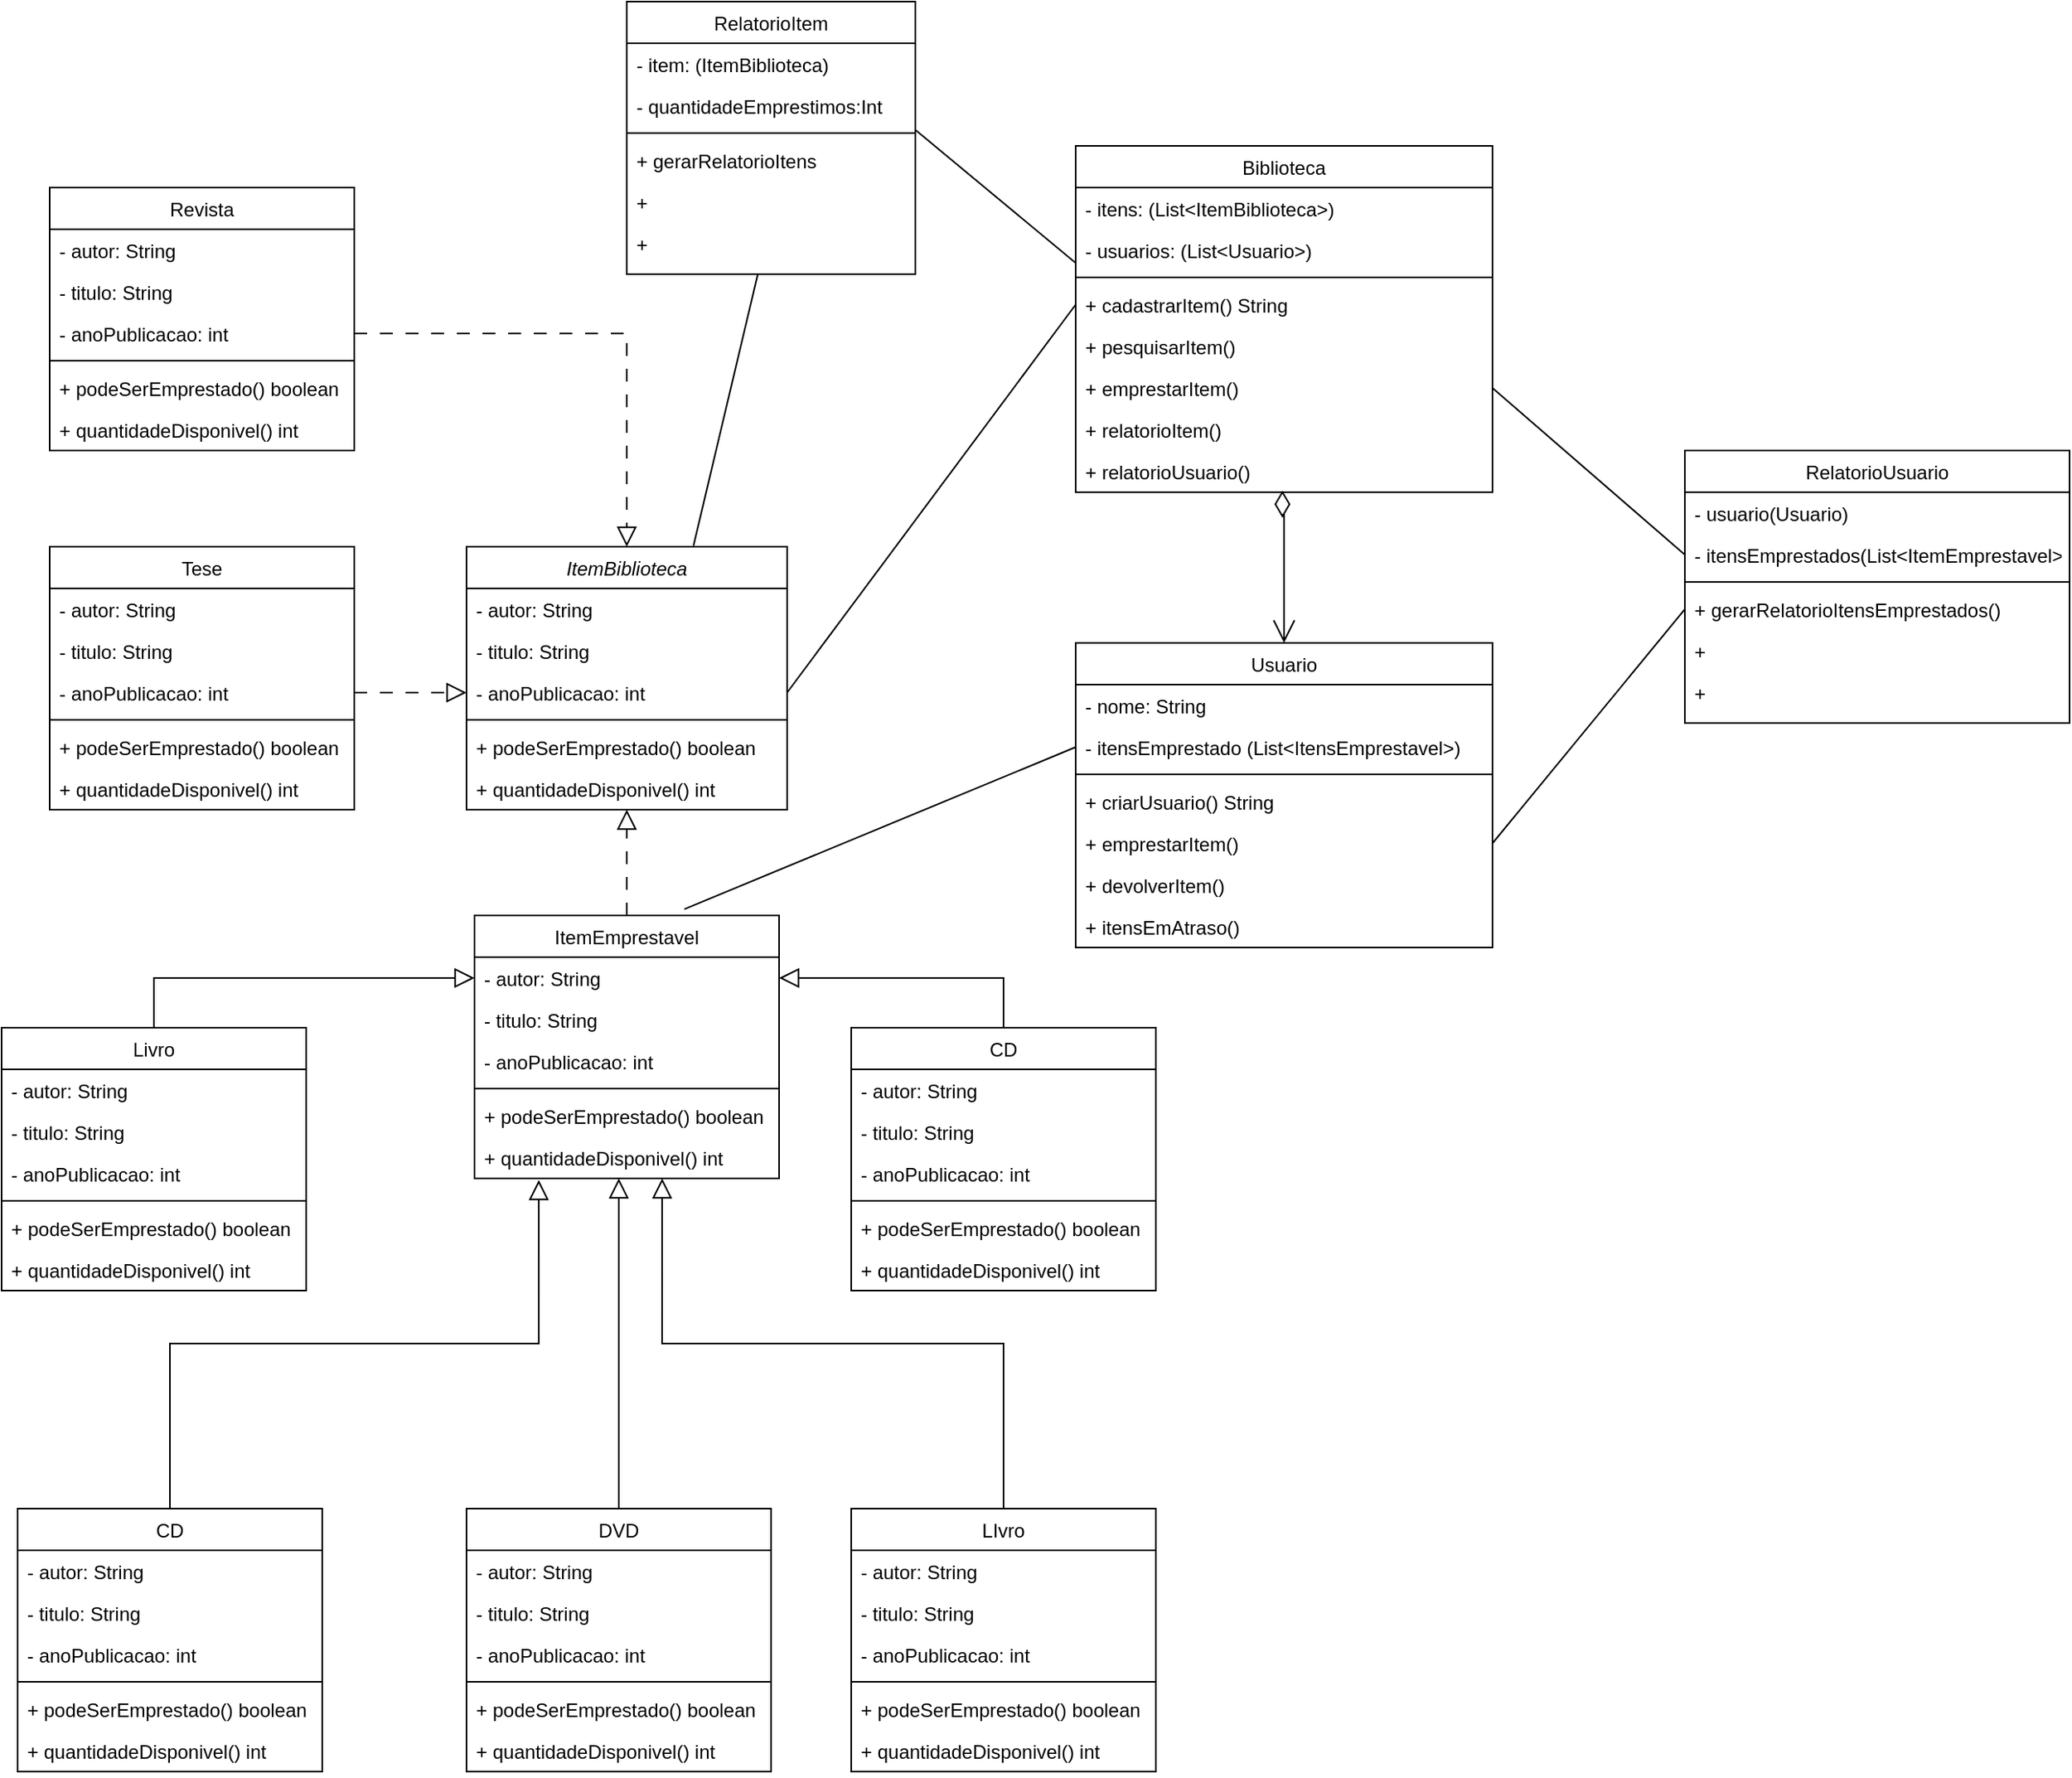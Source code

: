<mxfile version="22.0.4" type="onedrive" pages="2">
  <diagram id="C5RBs43oDa-KdzZeNtuy" name="Page-1">
    <mxGraphModel grid="1" page="1" gridSize="10" guides="1" tooltips="1" connect="1" arrows="1" fold="1" pageScale="1" pageWidth="3300" pageHeight="4681" math="0" shadow="0">
      <root>
        <mxCell id="WIyWlLk6GJQsqaUBKTNV-0" />
        <mxCell id="WIyWlLk6GJQsqaUBKTNV-1" parent="WIyWlLk6GJQsqaUBKTNV-0" />
        <mxCell id="zkfFHV4jXpPFQw0GAbJ--0" value="ItemBiblioteca" style="swimlane;fontStyle=2;align=center;verticalAlign=top;childLayout=stackLayout;horizontal=1;startSize=26;horizontalStack=0;resizeParent=1;resizeLast=0;collapsible=1;marginBottom=0;rounded=0;shadow=0;strokeWidth=1;" vertex="1" parent="WIyWlLk6GJQsqaUBKTNV-1">
          <mxGeometry x="300" y="60" width="200" height="164" as="geometry">
            <mxRectangle x="230" y="140" width="160" height="26" as="alternateBounds" />
          </mxGeometry>
        </mxCell>
        <mxCell id="zkfFHV4jXpPFQw0GAbJ--1" value="- autor: String" style="text;align=left;verticalAlign=top;spacingLeft=4;spacingRight=4;overflow=hidden;rotatable=0;points=[[0,0.5],[1,0.5]];portConstraint=eastwest;" vertex="1" parent="zkfFHV4jXpPFQw0GAbJ--0">
          <mxGeometry y="26" width="200" height="26" as="geometry" />
        </mxCell>
        <mxCell id="zkfFHV4jXpPFQw0GAbJ--2" value="- titulo: String" style="text;align=left;verticalAlign=top;spacingLeft=4;spacingRight=4;overflow=hidden;rotatable=0;points=[[0,0.5],[1,0.5]];portConstraint=eastwest;rounded=0;shadow=0;html=0;" vertex="1" parent="zkfFHV4jXpPFQw0GAbJ--0">
          <mxGeometry y="52" width="200" height="26" as="geometry" />
        </mxCell>
        <mxCell id="zkfFHV4jXpPFQw0GAbJ--3" value="- anoPublicacao: int" style="text;align=left;verticalAlign=top;spacingLeft=4;spacingRight=4;overflow=hidden;rotatable=0;points=[[0,0.5],[1,0.5]];portConstraint=eastwest;rounded=0;shadow=0;html=0;" vertex="1" parent="zkfFHV4jXpPFQw0GAbJ--0">
          <mxGeometry y="78" width="200" height="26" as="geometry" />
        </mxCell>
        <mxCell id="zkfFHV4jXpPFQw0GAbJ--4" value="" style="line;html=1;strokeWidth=1;align=left;verticalAlign=middle;spacingTop=-1;spacingLeft=3;spacingRight=3;rotatable=0;labelPosition=right;points=[];portConstraint=eastwest;" vertex="1" parent="zkfFHV4jXpPFQw0GAbJ--0">
          <mxGeometry y="104" width="200" height="8" as="geometry" />
        </mxCell>
        <mxCell id="zkfFHV4jXpPFQw0GAbJ--5" value="+ podeSerEmprestado() boolean" style="text;align=left;verticalAlign=top;spacingLeft=4;spacingRight=4;overflow=hidden;rotatable=0;points=[[0,0.5],[1,0.5]];portConstraint=eastwest;" vertex="1" parent="zkfFHV4jXpPFQw0GAbJ--0">
          <mxGeometry y="112" width="200" height="26" as="geometry" />
        </mxCell>
        <mxCell id="1IF1nk9_OGsFDh_0RGcX-3" value="+ quantidadeDisponivel() int" style="text;align=left;verticalAlign=top;spacingLeft=4;spacingRight=4;overflow=hidden;rotatable=0;points=[[0,0.5],[1,0.5]];portConstraint=eastwest;" vertex="1" parent="zkfFHV4jXpPFQw0GAbJ--0">
          <mxGeometry y="138" width="200" height="26" as="geometry" />
        </mxCell>
        <mxCell id="zkfFHV4jXpPFQw0GAbJ--12" value="" style="endArrow=block;endSize=10;endFill=0;shadow=0;strokeWidth=1;rounded=0;edgeStyle=orthogonalEdgeStyle;elbow=vertical;exitX=0.5;exitY=0;exitDx=0;exitDy=0;dashed=1;dashPattern=8 8;" edge="1" parent="WIyWlLk6GJQsqaUBKTNV-1" source="1IF1nk9_OGsFDh_0RGcX-4" target="zkfFHV4jXpPFQw0GAbJ--0">
          <mxGeometry width="160" relative="1" as="geometry">
            <mxPoint x="200" y="360" as="sourcePoint" />
            <mxPoint x="200" y="203" as="targetPoint" />
          </mxGeometry>
        </mxCell>
        <mxCell id="1IF1nk9_OGsFDh_0RGcX-4" value="ItemEmprestavel" style="swimlane;fontStyle=0;align=center;verticalAlign=top;childLayout=stackLayout;horizontal=1;startSize=26;horizontalStack=0;resizeParent=1;resizeLast=0;collapsible=1;marginBottom=0;rounded=0;shadow=0;strokeWidth=1;" vertex="1" parent="WIyWlLk6GJQsqaUBKTNV-1">
          <mxGeometry x="305" y="290" width="190" height="164" as="geometry">
            <mxRectangle x="230" y="140" width="160" height="26" as="alternateBounds" />
          </mxGeometry>
        </mxCell>
        <mxCell id="1IF1nk9_OGsFDh_0RGcX-5" value="- autor: String" style="text;align=left;verticalAlign=top;spacingLeft=4;spacingRight=4;overflow=hidden;rotatable=0;points=[[0,0.5],[1,0.5]];portConstraint=eastwest;" vertex="1" parent="1IF1nk9_OGsFDh_0RGcX-4">
          <mxGeometry y="26" width="190" height="26" as="geometry" />
        </mxCell>
        <mxCell id="1IF1nk9_OGsFDh_0RGcX-6" value="- titulo: String" style="text;align=left;verticalAlign=top;spacingLeft=4;spacingRight=4;overflow=hidden;rotatable=0;points=[[0,0.5],[1,0.5]];portConstraint=eastwest;rounded=0;shadow=0;html=0;" vertex="1" parent="1IF1nk9_OGsFDh_0RGcX-4">
          <mxGeometry y="52" width="190" height="26" as="geometry" />
        </mxCell>
        <mxCell id="1IF1nk9_OGsFDh_0RGcX-7" value="- anoPublicacao: int" style="text;align=left;verticalAlign=top;spacingLeft=4;spacingRight=4;overflow=hidden;rotatable=0;points=[[0,0.5],[1,0.5]];portConstraint=eastwest;rounded=0;shadow=0;html=0;" vertex="1" parent="1IF1nk9_OGsFDh_0RGcX-4">
          <mxGeometry y="78" width="190" height="26" as="geometry" />
        </mxCell>
        <mxCell id="1IF1nk9_OGsFDh_0RGcX-8" value="" style="line;html=1;strokeWidth=1;align=left;verticalAlign=middle;spacingTop=-1;spacingLeft=3;spacingRight=3;rotatable=0;labelPosition=right;points=[];portConstraint=eastwest;" vertex="1" parent="1IF1nk9_OGsFDh_0RGcX-4">
          <mxGeometry y="104" width="190" height="8" as="geometry" />
        </mxCell>
        <mxCell id="1IF1nk9_OGsFDh_0RGcX-9" value="+ podeSerEmprestado() boolean" style="text;align=left;verticalAlign=top;spacingLeft=4;spacingRight=4;overflow=hidden;rotatable=0;points=[[0,0.5],[1,0.5]];portConstraint=eastwest;" vertex="1" parent="1IF1nk9_OGsFDh_0RGcX-4">
          <mxGeometry y="112" width="190" height="26" as="geometry" />
        </mxCell>
        <mxCell id="1IF1nk9_OGsFDh_0RGcX-10" value="+ quantidadeDisponivel() int" style="text;align=left;verticalAlign=top;spacingLeft=4;spacingRight=4;overflow=hidden;rotatable=0;points=[[0,0.5],[1,0.5]];portConstraint=eastwest;" vertex="1" parent="1IF1nk9_OGsFDh_0RGcX-4">
          <mxGeometry y="138" width="190" height="26" as="geometry" />
        </mxCell>
        <mxCell id="1IF1nk9_OGsFDh_0RGcX-18" value="Revista" style="swimlane;fontStyle=0;align=center;verticalAlign=top;childLayout=stackLayout;horizontal=1;startSize=26;horizontalStack=0;resizeParent=1;resizeLast=0;collapsible=1;marginBottom=0;rounded=0;shadow=0;strokeWidth=1;" vertex="1" parent="WIyWlLk6GJQsqaUBKTNV-1">
          <mxGeometry x="40" y="-164" width="190" height="164" as="geometry">
            <mxRectangle x="230" y="140" width="160" height="26" as="alternateBounds" />
          </mxGeometry>
        </mxCell>
        <mxCell id="1IF1nk9_OGsFDh_0RGcX-19" value="- autor: String" style="text;align=left;verticalAlign=top;spacingLeft=4;spacingRight=4;overflow=hidden;rotatable=0;points=[[0,0.5],[1,0.5]];portConstraint=eastwest;" vertex="1" parent="1IF1nk9_OGsFDh_0RGcX-18">
          <mxGeometry y="26" width="190" height="26" as="geometry" />
        </mxCell>
        <mxCell id="1IF1nk9_OGsFDh_0RGcX-20" value="- titulo: String" style="text;align=left;verticalAlign=top;spacingLeft=4;spacingRight=4;overflow=hidden;rotatable=0;points=[[0,0.5],[1,0.5]];portConstraint=eastwest;rounded=0;shadow=0;html=0;" vertex="1" parent="1IF1nk9_OGsFDh_0RGcX-18">
          <mxGeometry y="52" width="190" height="26" as="geometry" />
        </mxCell>
        <mxCell id="1IF1nk9_OGsFDh_0RGcX-21" value="- anoPublicacao: int" style="text;align=left;verticalAlign=top;spacingLeft=4;spacingRight=4;overflow=hidden;rotatable=0;points=[[0,0.5],[1,0.5]];portConstraint=eastwest;rounded=0;shadow=0;html=0;" vertex="1" parent="1IF1nk9_OGsFDh_0RGcX-18">
          <mxGeometry y="78" width="190" height="26" as="geometry" />
        </mxCell>
        <mxCell id="1IF1nk9_OGsFDh_0RGcX-22" value="" style="line;html=1;strokeWidth=1;align=left;verticalAlign=middle;spacingTop=-1;spacingLeft=3;spacingRight=3;rotatable=0;labelPosition=right;points=[];portConstraint=eastwest;" vertex="1" parent="1IF1nk9_OGsFDh_0RGcX-18">
          <mxGeometry y="104" width="190" height="8" as="geometry" />
        </mxCell>
        <mxCell id="1IF1nk9_OGsFDh_0RGcX-23" value="+ podeSerEmprestado() boolean" style="text;align=left;verticalAlign=top;spacingLeft=4;spacingRight=4;overflow=hidden;rotatable=0;points=[[0,0.5],[1,0.5]];portConstraint=eastwest;" vertex="1" parent="1IF1nk9_OGsFDh_0RGcX-18">
          <mxGeometry y="112" width="190" height="26" as="geometry" />
        </mxCell>
        <mxCell id="1IF1nk9_OGsFDh_0RGcX-24" value="+ quantidadeDisponivel() int" style="text;align=left;verticalAlign=top;spacingLeft=4;spacingRight=4;overflow=hidden;rotatable=0;points=[[0,0.5],[1,0.5]];portConstraint=eastwest;" vertex="1" parent="1IF1nk9_OGsFDh_0RGcX-18">
          <mxGeometry y="138" width="190" height="26" as="geometry" />
        </mxCell>
        <mxCell id="1IF1nk9_OGsFDh_0RGcX-62" style="edgeStyle=orthogonalEdgeStyle;rounded=0;orthogonalLoop=1;jettySize=auto;html=1;exitX=0.5;exitY=0;exitDx=0;exitDy=0;entryX=0;entryY=0.5;entryDx=0;entryDy=0;endArrow=block;endFill=0;endSize=10;" edge="1" parent="WIyWlLk6GJQsqaUBKTNV-1" source="1IF1nk9_OGsFDh_0RGcX-25" target="1IF1nk9_OGsFDh_0RGcX-5">
          <mxGeometry relative="1" as="geometry" />
        </mxCell>
        <mxCell id="1IF1nk9_OGsFDh_0RGcX-25" value="Livro" style="swimlane;fontStyle=0;align=center;verticalAlign=top;childLayout=stackLayout;horizontal=1;startSize=26;horizontalStack=0;resizeParent=1;resizeLast=0;collapsible=1;marginBottom=0;rounded=0;shadow=0;strokeWidth=1;" vertex="1" parent="WIyWlLk6GJQsqaUBKTNV-1">
          <mxGeometry x="10" y="360" width="190" height="164" as="geometry">
            <mxRectangle x="230" y="140" width="160" height="26" as="alternateBounds" />
          </mxGeometry>
        </mxCell>
        <mxCell id="1IF1nk9_OGsFDh_0RGcX-26" value="- autor: String" style="text;align=left;verticalAlign=top;spacingLeft=4;spacingRight=4;overflow=hidden;rotatable=0;points=[[0,0.5],[1,0.5]];portConstraint=eastwest;" vertex="1" parent="1IF1nk9_OGsFDh_0RGcX-25">
          <mxGeometry y="26" width="190" height="26" as="geometry" />
        </mxCell>
        <mxCell id="1IF1nk9_OGsFDh_0RGcX-27" value="- titulo: String" style="text;align=left;verticalAlign=top;spacingLeft=4;spacingRight=4;overflow=hidden;rotatable=0;points=[[0,0.5],[1,0.5]];portConstraint=eastwest;rounded=0;shadow=0;html=0;" vertex="1" parent="1IF1nk9_OGsFDh_0RGcX-25">
          <mxGeometry y="52" width="190" height="26" as="geometry" />
        </mxCell>
        <mxCell id="1IF1nk9_OGsFDh_0RGcX-28" value="- anoPublicacao: int" style="text;align=left;verticalAlign=top;spacingLeft=4;spacingRight=4;overflow=hidden;rotatable=0;points=[[0,0.5],[1,0.5]];portConstraint=eastwest;rounded=0;shadow=0;html=0;" vertex="1" parent="1IF1nk9_OGsFDh_0RGcX-25">
          <mxGeometry y="78" width="190" height="26" as="geometry" />
        </mxCell>
        <mxCell id="1IF1nk9_OGsFDh_0RGcX-29" value="" style="line;html=1;strokeWidth=1;align=left;verticalAlign=middle;spacingTop=-1;spacingLeft=3;spacingRight=3;rotatable=0;labelPosition=right;points=[];portConstraint=eastwest;" vertex="1" parent="1IF1nk9_OGsFDh_0RGcX-25">
          <mxGeometry y="104" width="190" height="8" as="geometry" />
        </mxCell>
        <mxCell id="1IF1nk9_OGsFDh_0RGcX-30" value="+ podeSerEmprestado() boolean" style="text;align=left;verticalAlign=top;spacingLeft=4;spacingRight=4;overflow=hidden;rotatable=0;points=[[0,0.5],[1,0.5]];portConstraint=eastwest;" vertex="1" parent="1IF1nk9_OGsFDh_0RGcX-25">
          <mxGeometry y="112" width="190" height="26" as="geometry" />
        </mxCell>
        <mxCell id="1IF1nk9_OGsFDh_0RGcX-31" value="+ quantidadeDisponivel() int" style="text;align=left;verticalAlign=top;spacingLeft=4;spacingRight=4;overflow=hidden;rotatable=0;points=[[0,0.5],[1,0.5]];portConstraint=eastwest;" vertex="1" parent="1IF1nk9_OGsFDh_0RGcX-25">
          <mxGeometry y="138" width="190" height="26" as="geometry" />
        </mxCell>
        <mxCell id="1IF1nk9_OGsFDh_0RGcX-63" style="edgeStyle=orthogonalEdgeStyle;rounded=0;orthogonalLoop=1;jettySize=auto;html=1;exitX=0.5;exitY=0;exitDx=0;exitDy=0;entryX=0.211;entryY=1.038;entryDx=0;entryDy=0;endSize=10;endArrow=block;endFill=0;entryPerimeter=0;" edge="1" parent="WIyWlLk6GJQsqaUBKTNV-1" source="1IF1nk9_OGsFDh_0RGcX-33" target="1IF1nk9_OGsFDh_0RGcX-10">
          <mxGeometry relative="1" as="geometry" />
        </mxCell>
        <mxCell id="1IF1nk9_OGsFDh_0RGcX-33" value="CD" style="swimlane;fontStyle=0;align=center;verticalAlign=top;childLayout=stackLayout;horizontal=1;startSize=26;horizontalStack=0;resizeParent=1;resizeLast=0;collapsible=1;marginBottom=0;rounded=0;shadow=0;strokeWidth=1;" vertex="1" parent="WIyWlLk6GJQsqaUBKTNV-1">
          <mxGeometry x="20" y="660" width="190" height="164" as="geometry">
            <mxRectangle x="230" y="140" width="160" height="26" as="alternateBounds" />
          </mxGeometry>
        </mxCell>
        <mxCell id="1IF1nk9_OGsFDh_0RGcX-34" value="- autor: String" style="text;align=left;verticalAlign=top;spacingLeft=4;spacingRight=4;overflow=hidden;rotatable=0;points=[[0,0.5],[1,0.5]];portConstraint=eastwest;" vertex="1" parent="1IF1nk9_OGsFDh_0RGcX-33">
          <mxGeometry y="26" width="190" height="26" as="geometry" />
        </mxCell>
        <mxCell id="1IF1nk9_OGsFDh_0RGcX-35" value="- titulo: String" style="text;align=left;verticalAlign=top;spacingLeft=4;spacingRight=4;overflow=hidden;rotatable=0;points=[[0,0.5],[1,0.5]];portConstraint=eastwest;rounded=0;shadow=0;html=0;" vertex="1" parent="1IF1nk9_OGsFDh_0RGcX-33">
          <mxGeometry y="52" width="190" height="26" as="geometry" />
        </mxCell>
        <mxCell id="1IF1nk9_OGsFDh_0RGcX-36" value="- anoPublicacao: int" style="text;align=left;verticalAlign=top;spacingLeft=4;spacingRight=4;overflow=hidden;rotatable=0;points=[[0,0.5],[1,0.5]];portConstraint=eastwest;rounded=0;shadow=0;html=0;" vertex="1" parent="1IF1nk9_OGsFDh_0RGcX-33">
          <mxGeometry y="78" width="190" height="26" as="geometry" />
        </mxCell>
        <mxCell id="1IF1nk9_OGsFDh_0RGcX-37" value="" style="line;html=1;strokeWidth=1;align=left;verticalAlign=middle;spacingTop=-1;spacingLeft=3;spacingRight=3;rotatable=0;labelPosition=right;points=[];portConstraint=eastwest;" vertex="1" parent="1IF1nk9_OGsFDh_0RGcX-33">
          <mxGeometry y="104" width="190" height="8" as="geometry" />
        </mxCell>
        <mxCell id="1IF1nk9_OGsFDh_0RGcX-38" value="+ podeSerEmprestado() boolean" style="text;align=left;verticalAlign=top;spacingLeft=4;spacingRight=4;overflow=hidden;rotatable=0;points=[[0,0.5],[1,0.5]];portConstraint=eastwest;" vertex="1" parent="1IF1nk9_OGsFDh_0RGcX-33">
          <mxGeometry y="112" width="190" height="26" as="geometry" />
        </mxCell>
        <mxCell id="1IF1nk9_OGsFDh_0RGcX-39" value="+ quantidadeDisponivel() int" style="text;align=left;verticalAlign=top;spacingLeft=4;spacingRight=4;overflow=hidden;rotatable=0;points=[[0,0.5],[1,0.5]];portConstraint=eastwest;" vertex="1" parent="1IF1nk9_OGsFDh_0RGcX-33">
          <mxGeometry y="138" width="190" height="26" as="geometry" />
        </mxCell>
        <mxCell id="1IF1nk9_OGsFDh_0RGcX-42" value="DVD" style="swimlane;fontStyle=0;align=center;verticalAlign=top;childLayout=stackLayout;horizontal=1;startSize=26;horizontalStack=0;resizeParent=1;resizeLast=0;collapsible=1;marginBottom=0;rounded=0;shadow=0;strokeWidth=1;" vertex="1" parent="WIyWlLk6GJQsqaUBKTNV-1">
          <mxGeometry x="300" y="660" width="190" height="164" as="geometry">
            <mxRectangle x="230" y="140" width="160" height="26" as="alternateBounds" />
          </mxGeometry>
        </mxCell>
        <mxCell id="1IF1nk9_OGsFDh_0RGcX-43" value="- autor: String" style="text;align=left;verticalAlign=top;spacingLeft=4;spacingRight=4;overflow=hidden;rotatable=0;points=[[0,0.5],[1,0.5]];portConstraint=eastwest;" vertex="1" parent="1IF1nk9_OGsFDh_0RGcX-42">
          <mxGeometry y="26" width="190" height="26" as="geometry" />
        </mxCell>
        <mxCell id="1IF1nk9_OGsFDh_0RGcX-44" value="- titulo: String" style="text;align=left;verticalAlign=top;spacingLeft=4;spacingRight=4;overflow=hidden;rotatable=0;points=[[0,0.5],[1,0.5]];portConstraint=eastwest;rounded=0;shadow=0;html=0;" vertex="1" parent="1IF1nk9_OGsFDh_0RGcX-42">
          <mxGeometry y="52" width="190" height="26" as="geometry" />
        </mxCell>
        <mxCell id="1IF1nk9_OGsFDh_0RGcX-45" value="- anoPublicacao: int" style="text;align=left;verticalAlign=top;spacingLeft=4;spacingRight=4;overflow=hidden;rotatable=0;points=[[0,0.5],[1,0.5]];portConstraint=eastwest;rounded=0;shadow=0;html=0;" vertex="1" parent="1IF1nk9_OGsFDh_0RGcX-42">
          <mxGeometry y="78" width="190" height="26" as="geometry" />
        </mxCell>
        <mxCell id="1IF1nk9_OGsFDh_0RGcX-46" value="" style="line;html=1;strokeWidth=1;align=left;verticalAlign=middle;spacingTop=-1;spacingLeft=3;spacingRight=3;rotatable=0;labelPosition=right;points=[];portConstraint=eastwest;" vertex="1" parent="1IF1nk9_OGsFDh_0RGcX-42">
          <mxGeometry y="104" width="190" height="8" as="geometry" />
        </mxCell>
        <mxCell id="1IF1nk9_OGsFDh_0RGcX-47" value="+ podeSerEmprestado() boolean" style="text;align=left;verticalAlign=top;spacingLeft=4;spacingRight=4;overflow=hidden;rotatable=0;points=[[0,0.5],[1,0.5]];portConstraint=eastwest;" vertex="1" parent="1IF1nk9_OGsFDh_0RGcX-42">
          <mxGeometry y="112" width="190" height="26" as="geometry" />
        </mxCell>
        <mxCell id="1IF1nk9_OGsFDh_0RGcX-48" value="+ quantidadeDisponivel() int" style="text;align=left;verticalAlign=top;spacingLeft=4;spacingRight=4;overflow=hidden;rotatable=0;points=[[0,0.5],[1,0.5]];portConstraint=eastwest;" vertex="1" parent="1IF1nk9_OGsFDh_0RGcX-42">
          <mxGeometry y="138" width="190" height="26" as="geometry" />
        </mxCell>
        <mxCell id="1IF1nk9_OGsFDh_0RGcX-79" style="edgeStyle=orthogonalEdgeStyle;rounded=0;orthogonalLoop=1;jettySize=auto;html=1;exitX=0.5;exitY=0;exitDx=0;exitDy=0;entryX=1;entryY=0.5;entryDx=0;entryDy=0;endSize=10;endArrow=block;endFill=0;" edge="1" parent="WIyWlLk6GJQsqaUBKTNV-1" source="1IF1nk9_OGsFDh_0RGcX-65" target="1IF1nk9_OGsFDh_0RGcX-5">
          <mxGeometry relative="1" as="geometry" />
        </mxCell>
        <mxCell id="1IF1nk9_OGsFDh_0RGcX-65" value="CD" style="swimlane;fontStyle=0;align=center;verticalAlign=top;childLayout=stackLayout;horizontal=1;startSize=26;horizontalStack=0;resizeParent=1;resizeLast=0;collapsible=1;marginBottom=0;rounded=0;shadow=0;strokeWidth=1;" vertex="1" parent="WIyWlLk6GJQsqaUBKTNV-1">
          <mxGeometry x="540" y="360" width="190" height="164" as="geometry">
            <mxRectangle x="230" y="140" width="160" height="26" as="alternateBounds" />
          </mxGeometry>
        </mxCell>
        <mxCell id="1IF1nk9_OGsFDh_0RGcX-66" value="- autor: String" style="text;align=left;verticalAlign=top;spacingLeft=4;spacingRight=4;overflow=hidden;rotatable=0;points=[[0,0.5],[1,0.5]];portConstraint=eastwest;" vertex="1" parent="1IF1nk9_OGsFDh_0RGcX-65">
          <mxGeometry y="26" width="190" height="26" as="geometry" />
        </mxCell>
        <mxCell id="1IF1nk9_OGsFDh_0RGcX-67" value="- titulo: String" style="text;align=left;verticalAlign=top;spacingLeft=4;spacingRight=4;overflow=hidden;rotatable=0;points=[[0,0.5],[1,0.5]];portConstraint=eastwest;rounded=0;shadow=0;html=0;" vertex="1" parent="1IF1nk9_OGsFDh_0RGcX-65">
          <mxGeometry y="52" width="190" height="26" as="geometry" />
        </mxCell>
        <mxCell id="1IF1nk9_OGsFDh_0RGcX-68" value="- anoPublicacao: int" style="text;align=left;verticalAlign=top;spacingLeft=4;spacingRight=4;overflow=hidden;rotatable=0;points=[[0,0.5],[1,0.5]];portConstraint=eastwest;rounded=0;shadow=0;html=0;" vertex="1" parent="1IF1nk9_OGsFDh_0RGcX-65">
          <mxGeometry y="78" width="190" height="26" as="geometry" />
        </mxCell>
        <mxCell id="1IF1nk9_OGsFDh_0RGcX-69" value="" style="line;html=1;strokeWidth=1;align=left;verticalAlign=middle;spacingTop=-1;spacingLeft=3;spacingRight=3;rotatable=0;labelPosition=right;points=[];portConstraint=eastwest;" vertex="1" parent="1IF1nk9_OGsFDh_0RGcX-65">
          <mxGeometry y="104" width="190" height="8" as="geometry" />
        </mxCell>
        <mxCell id="1IF1nk9_OGsFDh_0RGcX-70" value="+ podeSerEmprestado() boolean" style="text;align=left;verticalAlign=top;spacingLeft=4;spacingRight=4;overflow=hidden;rotatable=0;points=[[0,0.5],[1,0.5]];portConstraint=eastwest;" vertex="1" parent="1IF1nk9_OGsFDh_0RGcX-65">
          <mxGeometry y="112" width="190" height="26" as="geometry" />
        </mxCell>
        <mxCell id="1IF1nk9_OGsFDh_0RGcX-71" value="+ quantidadeDisponivel() int" style="text;align=left;verticalAlign=top;spacingLeft=4;spacingRight=4;overflow=hidden;rotatable=0;points=[[0,0.5],[1,0.5]];portConstraint=eastwest;" vertex="1" parent="1IF1nk9_OGsFDh_0RGcX-65">
          <mxGeometry y="138" width="190" height="26" as="geometry" />
        </mxCell>
        <mxCell id="1IF1nk9_OGsFDh_0RGcX-72" value="LIvro" style="swimlane;fontStyle=0;align=center;verticalAlign=top;childLayout=stackLayout;horizontal=1;startSize=26;horizontalStack=0;resizeParent=1;resizeLast=0;collapsible=1;marginBottom=0;rounded=0;shadow=0;strokeWidth=1;" vertex="1" parent="WIyWlLk6GJQsqaUBKTNV-1">
          <mxGeometry x="540" y="660" width="190" height="164" as="geometry">
            <mxRectangle x="230" y="140" width="160" height="26" as="alternateBounds" />
          </mxGeometry>
        </mxCell>
        <mxCell id="1IF1nk9_OGsFDh_0RGcX-73" value="- autor: String" style="text;align=left;verticalAlign=top;spacingLeft=4;spacingRight=4;overflow=hidden;rotatable=0;points=[[0,0.5],[1,0.5]];portConstraint=eastwest;" vertex="1" parent="1IF1nk9_OGsFDh_0RGcX-72">
          <mxGeometry y="26" width="190" height="26" as="geometry" />
        </mxCell>
        <mxCell id="1IF1nk9_OGsFDh_0RGcX-74" value="- titulo: String" style="text;align=left;verticalAlign=top;spacingLeft=4;spacingRight=4;overflow=hidden;rotatable=0;points=[[0,0.5],[1,0.5]];portConstraint=eastwest;rounded=0;shadow=0;html=0;" vertex="1" parent="1IF1nk9_OGsFDh_0RGcX-72">
          <mxGeometry y="52" width="190" height="26" as="geometry" />
        </mxCell>
        <mxCell id="1IF1nk9_OGsFDh_0RGcX-75" value="- anoPublicacao: int" style="text;align=left;verticalAlign=top;spacingLeft=4;spacingRight=4;overflow=hidden;rotatable=0;points=[[0,0.5],[1,0.5]];portConstraint=eastwest;rounded=0;shadow=0;html=0;" vertex="1" parent="1IF1nk9_OGsFDh_0RGcX-72">
          <mxGeometry y="78" width="190" height="26" as="geometry" />
        </mxCell>
        <mxCell id="1IF1nk9_OGsFDh_0RGcX-76" value="" style="line;html=1;strokeWidth=1;align=left;verticalAlign=middle;spacingTop=-1;spacingLeft=3;spacingRight=3;rotatable=0;labelPosition=right;points=[];portConstraint=eastwest;" vertex="1" parent="1IF1nk9_OGsFDh_0RGcX-72">
          <mxGeometry y="104" width="190" height="8" as="geometry" />
        </mxCell>
        <mxCell id="1IF1nk9_OGsFDh_0RGcX-77" value="+ podeSerEmprestado() boolean" style="text;align=left;verticalAlign=top;spacingLeft=4;spacingRight=4;overflow=hidden;rotatable=0;points=[[0,0.5],[1,0.5]];portConstraint=eastwest;" vertex="1" parent="1IF1nk9_OGsFDh_0RGcX-72">
          <mxGeometry y="112" width="190" height="26" as="geometry" />
        </mxCell>
        <mxCell id="1IF1nk9_OGsFDh_0RGcX-78" value="+ quantidadeDisponivel() int" style="text;align=left;verticalAlign=top;spacingLeft=4;spacingRight=4;overflow=hidden;rotatable=0;points=[[0,0.5],[1,0.5]];portConstraint=eastwest;" vertex="1" parent="1IF1nk9_OGsFDh_0RGcX-72">
          <mxGeometry y="138" width="190" height="26" as="geometry" />
        </mxCell>
        <mxCell id="1IF1nk9_OGsFDh_0RGcX-81" style="edgeStyle=elbowEdgeStyle;rounded=0;orthogonalLoop=1;jettySize=auto;html=1;exitX=0.5;exitY=0;exitDx=0;exitDy=0;endArrow=block;endFill=0;endSize=10;" edge="1" parent="WIyWlLk6GJQsqaUBKTNV-1" source="1IF1nk9_OGsFDh_0RGcX-42" target="1IF1nk9_OGsFDh_0RGcX-10">
          <mxGeometry relative="1" as="geometry" />
        </mxCell>
        <mxCell id="1IF1nk9_OGsFDh_0RGcX-82" style="edgeStyle=orthogonalEdgeStyle;rounded=0;orthogonalLoop=1;jettySize=auto;html=1;exitX=0.5;exitY=0;exitDx=0;exitDy=0;entryX=0.616;entryY=1;entryDx=0;entryDy=0;entryPerimeter=0;endArrow=block;endFill=0;endSize=10;" edge="1" parent="WIyWlLk6GJQsqaUBKTNV-1" source="1IF1nk9_OGsFDh_0RGcX-72" target="1IF1nk9_OGsFDh_0RGcX-10">
          <mxGeometry relative="1" as="geometry" />
        </mxCell>
        <mxCell id="Pvxu8K5vFIdPVDicYRlK-0" value="Tese" style="swimlane;fontStyle=0;align=center;verticalAlign=top;childLayout=stackLayout;horizontal=1;startSize=26;horizontalStack=0;resizeParent=1;resizeLast=0;collapsible=1;marginBottom=0;rounded=0;shadow=0;strokeWidth=1;" vertex="1" parent="WIyWlLk6GJQsqaUBKTNV-1">
          <mxGeometry x="40" y="60" width="190" height="164" as="geometry">
            <mxRectangle x="230" y="140" width="160" height="26" as="alternateBounds" />
          </mxGeometry>
        </mxCell>
        <mxCell id="Pvxu8K5vFIdPVDicYRlK-1" value="- autor: String" style="text;align=left;verticalAlign=top;spacingLeft=4;spacingRight=4;overflow=hidden;rotatable=0;points=[[0,0.5],[1,0.5]];portConstraint=eastwest;" vertex="1" parent="Pvxu8K5vFIdPVDicYRlK-0">
          <mxGeometry y="26" width="190" height="26" as="geometry" />
        </mxCell>
        <mxCell id="Pvxu8K5vFIdPVDicYRlK-2" value="- titulo: String" style="text;align=left;verticalAlign=top;spacingLeft=4;spacingRight=4;overflow=hidden;rotatable=0;points=[[0,0.5],[1,0.5]];portConstraint=eastwest;rounded=0;shadow=0;html=0;" vertex="1" parent="Pvxu8K5vFIdPVDicYRlK-0">
          <mxGeometry y="52" width="190" height="26" as="geometry" />
        </mxCell>
        <mxCell id="Pvxu8K5vFIdPVDicYRlK-3" value="- anoPublicacao: int" style="text;align=left;verticalAlign=top;spacingLeft=4;spacingRight=4;overflow=hidden;rotatable=0;points=[[0,0.5],[1,0.5]];portConstraint=eastwest;rounded=0;shadow=0;html=0;" vertex="1" parent="Pvxu8K5vFIdPVDicYRlK-0">
          <mxGeometry y="78" width="190" height="26" as="geometry" />
        </mxCell>
        <mxCell id="Pvxu8K5vFIdPVDicYRlK-4" value="" style="line;html=1;strokeWidth=1;align=left;verticalAlign=middle;spacingTop=-1;spacingLeft=3;spacingRight=3;rotatable=0;labelPosition=right;points=[];portConstraint=eastwest;" vertex="1" parent="Pvxu8K5vFIdPVDicYRlK-0">
          <mxGeometry y="104" width="190" height="8" as="geometry" />
        </mxCell>
        <mxCell id="Pvxu8K5vFIdPVDicYRlK-5" value="+ podeSerEmprestado() boolean" style="text;align=left;verticalAlign=top;spacingLeft=4;spacingRight=4;overflow=hidden;rotatable=0;points=[[0,0.5],[1,0.5]];portConstraint=eastwest;" vertex="1" parent="Pvxu8K5vFIdPVDicYRlK-0">
          <mxGeometry y="112" width="190" height="26" as="geometry" />
        </mxCell>
        <mxCell id="Pvxu8K5vFIdPVDicYRlK-6" value="+ quantidadeDisponivel() int" style="text;align=left;verticalAlign=top;spacingLeft=4;spacingRight=4;overflow=hidden;rotatable=0;points=[[0,0.5],[1,0.5]];portConstraint=eastwest;" vertex="1" parent="Pvxu8K5vFIdPVDicYRlK-0">
          <mxGeometry y="138" width="190" height="26" as="geometry" />
        </mxCell>
        <mxCell id="Pvxu8K5vFIdPVDicYRlK-7" style="edgeStyle=orthogonalEdgeStyle;rounded=0;orthogonalLoop=1;jettySize=auto;html=1;exitX=1;exitY=0.5;exitDx=0;exitDy=0;entryX=0;entryY=0.5;entryDx=0;entryDy=0;endSize=10;endArrow=block;endFill=0;dashed=1;dashPattern=8 8;" edge="1" parent="WIyWlLk6GJQsqaUBKTNV-1" source="Pvxu8K5vFIdPVDicYRlK-3" target="zkfFHV4jXpPFQw0GAbJ--3">
          <mxGeometry relative="1" as="geometry" />
        </mxCell>
        <mxCell id="Pvxu8K5vFIdPVDicYRlK-8" value="Usuario" style="swimlane;fontStyle=0;align=center;verticalAlign=top;childLayout=stackLayout;horizontal=1;startSize=26;horizontalStack=0;resizeParent=1;resizeLast=0;collapsible=1;marginBottom=0;rounded=0;shadow=0;strokeWidth=1;" vertex="1" parent="WIyWlLk6GJQsqaUBKTNV-1">
          <mxGeometry x="680" y="120" width="260" height="190" as="geometry">
            <mxRectangle x="230" y="140" width="160" height="26" as="alternateBounds" />
          </mxGeometry>
        </mxCell>
        <mxCell id="Pvxu8K5vFIdPVDicYRlK-9" value="- nome: String" style="text;align=left;verticalAlign=top;spacingLeft=4;spacingRight=4;overflow=hidden;rotatable=0;points=[[0,0.5],[1,0.5]];portConstraint=eastwest;" vertex="1" parent="Pvxu8K5vFIdPVDicYRlK-8">
          <mxGeometry y="26" width="260" height="26" as="geometry" />
        </mxCell>
        <mxCell id="Pvxu8K5vFIdPVDicYRlK-10" value="- itensEmprestado (List&lt;ItensEmprestavel&gt;)" style="text;align=left;verticalAlign=top;spacingLeft=4;spacingRight=4;overflow=hidden;rotatable=0;points=[[0,0.5],[1,0.5]];portConstraint=eastwest;rounded=0;shadow=0;html=0;" vertex="1" parent="Pvxu8K5vFIdPVDicYRlK-8">
          <mxGeometry y="52" width="260" height="26" as="geometry" />
        </mxCell>
        <mxCell id="Pvxu8K5vFIdPVDicYRlK-12" value="" style="line;html=1;strokeWidth=1;align=left;verticalAlign=middle;spacingTop=-1;spacingLeft=3;spacingRight=3;rotatable=0;labelPosition=right;points=[];portConstraint=eastwest;" vertex="1" parent="Pvxu8K5vFIdPVDicYRlK-8">
          <mxGeometry y="78" width="260" height="8" as="geometry" />
        </mxCell>
        <mxCell id="Pvxu8K5vFIdPVDicYRlK-13" value="+ criarUsuario() String" style="text;align=left;verticalAlign=top;spacingLeft=4;spacingRight=4;overflow=hidden;rotatable=0;points=[[0,0.5],[1,0.5]];portConstraint=eastwest;" vertex="1" parent="Pvxu8K5vFIdPVDicYRlK-8">
          <mxGeometry y="86" width="260" height="26" as="geometry" />
        </mxCell>
        <mxCell id="Pvxu8K5vFIdPVDicYRlK-14" value="+ emprestarItem()" style="text;align=left;verticalAlign=top;spacingLeft=4;spacingRight=4;overflow=hidden;rotatable=0;points=[[0,0.5],[1,0.5]];portConstraint=eastwest;" vertex="1" parent="Pvxu8K5vFIdPVDicYRlK-8">
          <mxGeometry y="112" width="260" height="26" as="geometry" />
        </mxCell>
        <mxCell id="Pvxu8K5vFIdPVDicYRlK-15" value="+ devolverItem()" style="text;align=left;verticalAlign=top;spacingLeft=4;spacingRight=4;overflow=hidden;rotatable=0;points=[[0,0.5],[1,0.5]];portConstraint=eastwest;" vertex="1" parent="Pvxu8K5vFIdPVDicYRlK-8">
          <mxGeometry y="138" width="260" height="26" as="geometry" />
        </mxCell>
        <mxCell id="Pvxu8K5vFIdPVDicYRlK-16" value="+ itensEmAtraso()" style="text;align=left;verticalAlign=top;spacingLeft=4;spacingRight=4;overflow=hidden;rotatable=0;points=[[0,0.5],[1,0.5]];portConstraint=eastwest;" vertex="1" parent="Pvxu8K5vFIdPVDicYRlK-8">
          <mxGeometry y="164" width="260" height="26" as="geometry" />
        </mxCell>
        <mxCell id="Pvxu8K5vFIdPVDicYRlK-18" style="edgeStyle=orthogonalEdgeStyle;rounded=0;orthogonalLoop=1;jettySize=auto;html=1;exitX=1;exitY=0.5;exitDx=0;exitDy=0;entryX=0.5;entryY=0;entryDx=0;entryDy=0;dashed=1;dashPattern=8 8;endArrow=block;endFill=0;endSize=10;" edge="1" parent="WIyWlLk6GJQsqaUBKTNV-1" source="1IF1nk9_OGsFDh_0RGcX-21" target="zkfFHV4jXpPFQw0GAbJ--0">
          <mxGeometry relative="1" as="geometry" />
        </mxCell>
        <mxCell id="Pvxu8K5vFIdPVDicYRlK-21" value="" style="endArrow=none;html=1;rounded=0;entryX=0;entryY=0.5;entryDx=0;entryDy=0;exitX=0.689;exitY=-0.024;exitDx=0;exitDy=0;exitPerimeter=0;" edge="1" parent="WIyWlLk6GJQsqaUBKTNV-1" source="1IF1nk9_OGsFDh_0RGcX-4" target="Pvxu8K5vFIdPVDicYRlK-10">
          <mxGeometry width="50" height="50" relative="1" as="geometry">
            <mxPoint x="420" y="20" as="sourcePoint" />
            <mxPoint x="470" y="-30" as="targetPoint" />
          </mxGeometry>
        </mxCell>
        <mxCell id="Pvxu8K5vFIdPVDicYRlK-22" value="Biblioteca" style="swimlane;fontStyle=0;align=center;verticalAlign=top;childLayout=stackLayout;horizontal=1;startSize=26;horizontalStack=0;resizeParent=1;resizeLast=0;collapsible=1;marginBottom=0;rounded=0;shadow=0;strokeWidth=1;" vertex="1" parent="WIyWlLk6GJQsqaUBKTNV-1">
          <mxGeometry x="680" y="-190" width="260" height="216" as="geometry">
            <mxRectangle x="230" y="140" width="160" height="26" as="alternateBounds" />
          </mxGeometry>
        </mxCell>
        <mxCell id="Pvxu8K5vFIdPVDicYRlK-23" value="- itens: (List&lt;ItemBiblioteca&gt;)" style="text;align=left;verticalAlign=top;spacingLeft=4;spacingRight=4;overflow=hidden;rotatable=0;points=[[0,0.5],[1,0.5]];portConstraint=eastwest;" vertex="1" parent="Pvxu8K5vFIdPVDicYRlK-22">
          <mxGeometry y="26" width="260" height="26" as="geometry" />
        </mxCell>
        <mxCell id="Pvxu8K5vFIdPVDicYRlK-24" value="- usuarios: (List&lt;Usuario&gt;)" style="text;align=left;verticalAlign=top;spacingLeft=4;spacingRight=4;overflow=hidden;rotatable=0;points=[[0,0.5],[1,0.5]];portConstraint=eastwest;rounded=0;shadow=0;html=0;" vertex="1" parent="Pvxu8K5vFIdPVDicYRlK-22">
          <mxGeometry y="52" width="260" height="26" as="geometry" />
        </mxCell>
        <mxCell id="Pvxu8K5vFIdPVDicYRlK-25" value="" style="line;html=1;strokeWidth=1;align=left;verticalAlign=middle;spacingTop=-1;spacingLeft=3;spacingRight=3;rotatable=0;labelPosition=right;points=[];portConstraint=eastwest;" vertex="1" parent="Pvxu8K5vFIdPVDicYRlK-22">
          <mxGeometry y="78" width="260" height="8" as="geometry" />
        </mxCell>
        <mxCell id="Pvxu8K5vFIdPVDicYRlK-26" value="+ cadastrarItem() String" style="text;align=left;verticalAlign=top;spacingLeft=4;spacingRight=4;overflow=hidden;rotatable=0;points=[[0,0.5],[1,0.5]];portConstraint=eastwest;" vertex="1" parent="Pvxu8K5vFIdPVDicYRlK-22">
          <mxGeometry y="86" width="260" height="26" as="geometry" />
        </mxCell>
        <mxCell id="Pvxu8K5vFIdPVDicYRlK-27" value="+ pesquisarItem()" style="text;align=left;verticalAlign=top;spacingLeft=4;spacingRight=4;overflow=hidden;rotatable=0;points=[[0,0.5],[1,0.5]];portConstraint=eastwest;" vertex="1" parent="Pvxu8K5vFIdPVDicYRlK-22">
          <mxGeometry y="112" width="260" height="26" as="geometry" />
        </mxCell>
        <mxCell id="Pvxu8K5vFIdPVDicYRlK-28" value="+ emprestarItem()" style="text;align=left;verticalAlign=top;spacingLeft=4;spacingRight=4;overflow=hidden;rotatable=0;points=[[0,0.5],[1,0.5]];portConstraint=eastwest;" vertex="1" parent="Pvxu8K5vFIdPVDicYRlK-22">
          <mxGeometry y="138" width="260" height="26" as="geometry" />
        </mxCell>
        <mxCell id="Pvxu8K5vFIdPVDicYRlK-29" value="+ relatorioItem()" style="text;align=left;verticalAlign=top;spacingLeft=4;spacingRight=4;overflow=hidden;rotatable=0;points=[[0,0.5],[1,0.5]];portConstraint=eastwest;" vertex="1" parent="Pvxu8K5vFIdPVDicYRlK-22">
          <mxGeometry y="164" width="260" height="26" as="geometry" />
        </mxCell>
        <mxCell id="o5BZwYS2_7p7fa4tc0uF-0" value="+ relatorioUsuario()" style="text;align=left;verticalAlign=top;spacingLeft=4;spacingRight=4;overflow=hidden;rotatable=0;points=[[0,0.5],[1,0.5]];portConstraint=eastwest;" vertex="1" parent="Pvxu8K5vFIdPVDicYRlK-22">
          <mxGeometry y="190" width="260" height="26" as="geometry" />
        </mxCell>
        <mxCell id="o5BZwYS2_7p7fa4tc0uF-2" value="" style="endArrow=open;html=1;endSize=12;startArrow=diamondThin;startSize=14;startFill=0;edgeStyle=orthogonalEdgeStyle;align=left;verticalAlign=bottom;rounded=0;entryX=0.5;entryY=0;entryDx=0;entryDy=0;exitX=0.496;exitY=0.962;exitDx=0;exitDy=0;exitPerimeter=0;" edge="1" parent="WIyWlLk6GJQsqaUBKTNV-1" source="o5BZwYS2_7p7fa4tc0uF-0" target="Pvxu8K5vFIdPVDicYRlK-8">
          <mxGeometry x="-1" y="3" relative="1" as="geometry">
            <mxPoint x="810" y="20" as="sourcePoint" />
            <mxPoint x="900" y="40" as="targetPoint" />
            <Array as="points">
              <mxPoint x="809" y="40" />
              <mxPoint x="810" y="40" />
            </Array>
          </mxGeometry>
        </mxCell>
        <mxCell id="o5BZwYS2_7p7fa4tc0uF-4" value="" style="endArrow=none;html=1;rounded=0;entryX=0;entryY=0.5;entryDx=0;entryDy=0;exitX=1;exitY=0.5;exitDx=0;exitDy=0;" edge="1" parent="WIyWlLk6GJQsqaUBKTNV-1" source="zkfFHV4jXpPFQw0GAbJ--3" target="Pvxu8K5vFIdPVDicYRlK-26">
          <mxGeometry width="50" height="50" relative="1" as="geometry">
            <mxPoint x="480" y="-10" as="sourcePoint" />
            <mxPoint x="530" y="-60" as="targetPoint" />
          </mxGeometry>
        </mxCell>
        <mxCell id="o5BZwYS2_7p7fa4tc0uF-5" value="RelatorioItem" style="swimlane;fontStyle=0;align=center;verticalAlign=top;childLayout=stackLayout;horizontal=1;startSize=26;horizontalStack=0;resizeParent=1;resizeLast=0;collapsible=1;marginBottom=0;rounded=0;shadow=0;strokeWidth=1;" vertex="1" parent="WIyWlLk6GJQsqaUBKTNV-1">
          <mxGeometry x="400" y="-280" width="180" height="170" as="geometry">
            <mxRectangle x="230" y="140" width="160" height="26" as="alternateBounds" />
          </mxGeometry>
        </mxCell>
        <mxCell id="o5BZwYS2_7p7fa4tc0uF-6" value="- item: (ItemBiblioteca)" style="text;align=left;verticalAlign=top;spacingLeft=4;spacingRight=4;overflow=hidden;rotatable=0;points=[[0,0.5],[1,0.5]];portConstraint=eastwest;" vertex="1" parent="o5BZwYS2_7p7fa4tc0uF-5">
          <mxGeometry y="26" width="180" height="26" as="geometry" />
        </mxCell>
        <mxCell id="o5BZwYS2_7p7fa4tc0uF-7" value="- quantidadeEmprestimos:Int" style="text;align=left;verticalAlign=top;spacingLeft=4;spacingRight=4;overflow=hidden;rotatable=0;points=[[0,0.5],[1,0.5]];portConstraint=eastwest;rounded=0;shadow=0;html=0;" vertex="1" parent="o5BZwYS2_7p7fa4tc0uF-5">
          <mxGeometry y="52" width="180" height="26" as="geometry" />
        </mxCell>
        <mxCell id="o5BZwYS2_7p7fa4tc0uF-8" value="" style="line;html=1;strokeWidth=1;align=left;verticalAlign=middle;spacingTop=-1;spacingLeft=3;spacingRight=3;rotatable=0;labelPosition=right;points=[];portConstraint=eastwest;" vertex="1" parent="o5BZwYS2_7p7fa4tc0uF-5">
          <mxGeometry y="78" width="180" height="8" as="geometry" />
        </mxCell>
        <mxCell id="o5BZwYS2_7p7fa4tc0uF-9" value="+ gerarRelatorioItens" style="text;align=left;verticalAlign=top;spacingLeft=4;spacingRight=4;overflow=hidden;rotatable=0;points=[[0,0.5],[1,0.5]];portConstraint=eastwest;" vertex="1" parent="o5BZwYS2_7p7fa4tc0uF-5">
          <mxGeometry y="86" width="180" height="26" as="geometry" />
        </mxCell>
        <mxCell id="o5BZwYS2_7p7fa4tc0uF-11" value="+" style="text;align=left;verticalAlign=top;spacingLeft=4;spacingRight=4;overflow=hidden;rotatable=0;points=[[0,0.5],[1,0.5]];portConstraint=eastwest;" vertex="1" parent="o5BZwYS2_7p7fa4tc0uF-5">
          <mxGeometry y="112" width="180" height="26" as="geometry" />
        </mxCell>
        <mxCell id="o5BZwYS2_7p7fa4tc0uF-13" value="+" style="text;align=left;verticalAlign=top;spacingLeft=4;spacingRight=4;overflow=hidden;rotatable=0;points=[[0,0.5],[1,0.5]];portConstraint=eastwest;" vertex="1" parent="o5BZwYS2_7p7fa4tc0uF-5">
          <mxGeometry y="138" width="180" height="26" as="geometry" />
        </mxCell>
        <mxCell id="o5BZwYS2_7p7fa4tc0uF-15" value="RelatorioUsuario" style="swimlane;fontStyle=0;align=center;verticalAlign=top;childLayout=stackLayout;horizontal=1;startSize=26;horizontalStack=0;resizeParent=1;resizeLast=0;collapsible=1;marginBottom=0;rounded=0;shadow=0;strokeWidth=1;" vertex="1" parent="WIyWlLk6GJQsqaUBKTNV-1">
          <mxGeometry x="1060" width="240" height="170" as="geometry">
            <mxRectangle x="230" y="140" width="160" height="26" as="alternateBounds" />
          </mxGeometry>
        </mxCell>
        <mxCell id="o5BZwYS2_7p7fa4tc0uF-16" value="- usuario(Usuario)" style="text;align=left;verticalAlign=top;spacingLeft=4;spacingRight=4;overflow=hidden;rotatable=0;points=[[0,0.5],[1,0.5]];portConstraint=eastwest;" vertex="1" parent="o5BZwYS2_7p7fa4tc0uF-15">
          <mxGeometry y="26" width="240" height="26" as="geometry" />
        </mxCell>
        <mxCell id="o5BZwYS2_7p7fa4tc0uF-17" value="- itensEmprestados(List&lt;ItemEmprestavel&gt;)" style="text;align=left;verticalAlign=top;spacingLeft=4;spacingRight=4;overflow=hidden;rotatable=0;points=[[0,0.5],[1,0.5]];portConstraint=eastwest;rounded=0;shadow=0;html=0;" vertex="1" parent="o5BZwYS2_7p7fa4tc0uF-15">
          <mxGeometry y="52" width="240" height="26" as="geometry" />
        </mxCell>
        <mxCell id="o5BZwYS2_7p7fa4tc0uF-18" value="" style="line;html=1;strokeWidth=1;align=left;verticalAlign=middle;spacingTop=-1;spacingLeft=3;spacingRight=3;rotatable=0;labelPosition=right;points=[];portConstraint=eastwest;" vertex="1" parent="o5BZwYS2_7p7fa4tc0uF-15">
          <mxGeometry y="78" width="240" height="8" as="geometry" />
        </mxCell>
        <mxCell id="o5BZwYS2_7p7fa4tc0uF-19" value="+ gerarRelatorioItensEmprestados()" style="text;align=left;verticalAlign=top;spacingLeft=4;spacingRight=4;overflow=hidden;rotatable=0;points=[[0,0.5],[1,0.5]];portConstraint=eastwest;" vertex="1" parent="o5BZwYS2_7p7fa4tc0uF-15">
          <mxGeometry y="86" width="240" height="26" as="geometry" />
        </mxCell>
        <mxCell id="o5BZwYS2_7p7fa4tc0uF-20" value="+" style="text;align=left;verticalAlign=top;spacingLeft=4;spacingRight=4;overflow=hidden;rotatable=0;points=[[0,0.5],[1,0.5]];portConstraint=eastwest;" vertex="1" parent="o5BZwYS2_7p7fa4tc0uF-15">
          <mxGeometry y="112" width="240" height="26" as="geometry" />
        </mxCell>
        <mxCell id="o5BZwYS2_7p7fa4tc0uF-21" value="+" style="text;align=left;verticalAlign=top;spacingLeft=4;spacingRight=4;overflow=hidden;rotatable=0;points=[[0,0.5],[1,0.5]];portConstraint=eastwest;" vertex="1" parent="o5BZwYS2_7p7fa4tc0uF-15">
          <mxGeometry y="138" width="240" height="26" as="geometry" />
        </mxCell>
        <mxCell id="o5BZwYS2_7p7fa4tc0uF-22" value="" style="endArrow=none;html=1;rounded=0;exitX=0;exitY=0.808;exitDx=0;exitDy=0;exitPerimeter=0;entryX=1;entryY=-0.231;entryDx=0;entryDy=0;entryPerimeter=0;" edge="1" parent="WIyWlLk6GJQsqaUBKTNV-1" source="Pvxu8K5vFIdPVDicYRlK-24" target="o5BZwYS2_7p7fa4tc0uF-9">
          <mxGeometry width="50" height="50" relative="1" as="geometry">
            <mxPoint x="480" y="-110" as="sourcePoint" />
            <mxPoint x="530" y="-160" as="targetPoint" />
          </mxGeometry>
        </mxCell>
        <mxCell id="o5BZwYS2_7p7fa4tc0uF-24" value="" style="endArrow=none;html=1;rounded=0;entryX=0;entryY=0.5;entryDx=0;entryDy=0;exitX=1;exitY=0.5;exitDx=0;exitDy=0;" edge="1" parent="WIyWlLk6GJQsqaUBKTNV-1" source="Pvxu8K5vFIdPVDicYRlK-28" target="o5BZwYS2_7p7fa4tc0uF-17">
          <mxGeometry width="50" height="50" relative="1" as="geometry">
            <mxPoint x="810" y="250" as="sourcePoint" />
            <mxPoint x="860" y="200" as="targetPoint" />
          </mxGeometry>
        </mxCell>
        <mxCell id="o5BZwYS2_7p7fa4tc0uF-25" value="" style="endArrow=none;html=1;rounded=0;entryX=0;entryY=0.5;entryDx=0;entryDy=0;exitX=1;exitY=0.5;exitDx=0;exitDy=0;" edge="1" parent="WIyWlLk6GJQsqaUBKTNV-1" source="Pvxu8K5vFIdPVDicYRlK-14" target="o5BZwYS2_7p7fa4tc0uF-19">
          <mxGeometry width="50" height="50" relative="1" as="geometry">
            <mxPoint x="810" y="250" as="sourcePoint" />
            <mxPoint x="860" y="200" as="targetPoint" />
          </mxGeometry>
        </mxCell>
        <mxCell id="o5BZwYS2_7p7fa4tc0uF-26" value="" style="endArrow=none;html=1;rounded=0;entryX=0.454;entryY=1.231;entryDx=0;entryDy=0;entryPerimeter=0;exitX=0.708;exitY=-0.004;exitDx=0;exitDy=0;exitPerimeter=0;" edge="1" parent="WIyWlLk6GJQsqaUBKTNV-1" source="zkfFHV4jXpPFQw0GAbJ--0" target="o5BZwYS2_7p7fa4tc0uF-13">
          <mxGeometry width="50" height="50" relative="1" as="geometry">
            <mxPoint x="810" y="-10" as="sourcePoint" />
            <mxPoint x="860" y="-60" as="targetPoint" />
          </mxGeometry>
        </mxCell>
      </root>
    </mxGraphModel>
  </diagram>
  <diagram id="vifjpUPKuhRvn4SSWLyA" name="Página-2">
    <mxGraphModel grid="1" page="1" gridSize="10" guides="1" tooltips="1" connect="1" arrows="1" fold="1" pageScale="1" pageWidth="827" pageHeight="1169" math="0" shadow="0">
      <root>
        <mxCell id="0" />
        <mxCell id="1" parent="0" />
      </root>
    </mxGraphModel>
  </diagram>
</mxfile>
